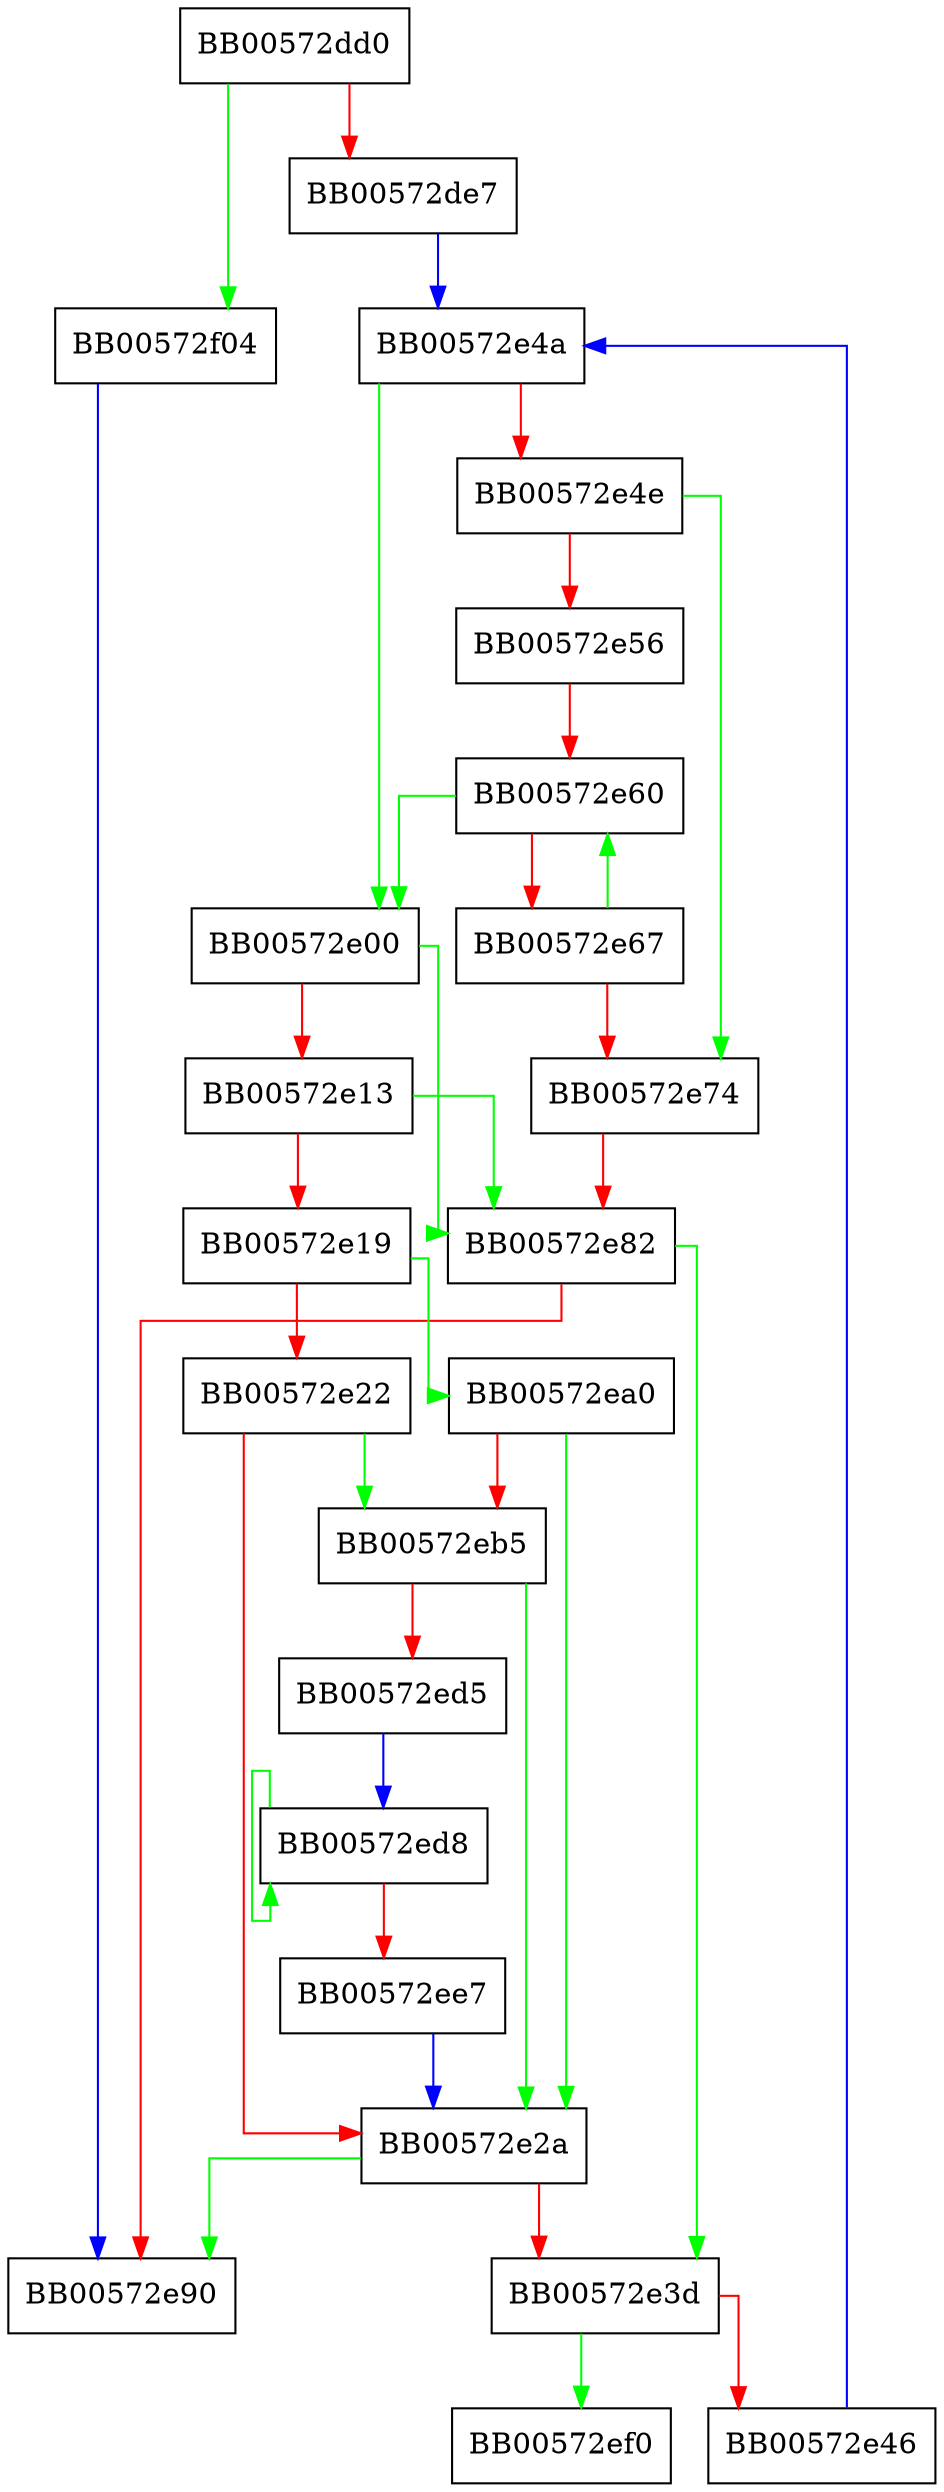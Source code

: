 digraph CONF_parse_list {
  node [shape="box"];
  graph [splines=ortho];
  BB00572dd0 -> BB00572f04 [color="green"];
  BB00572dd0 -> BB00572de7 [color="red"];
  BB00572de7 -> BB00572e4a [color="blue"];
  BB00572e00 -> BB00572e82 [color="green"];
  BB00572e00 -> BB00572e13 [color="red"];
  BB00572e13 -> BB00572e82 [color="green"];
  BB00572e13 -> BB00572e19 [color="red"];
  BB00572e19 -> BB00572ea0 [color="green"];
  BB00572e19 -> BB00572e22 [color="red"];
  BB00572e22 -> BB00572eb5 [color="green"];
  BB00572e22 -> BB00572e2a [color="red"];
  BB00572e2a -> BB00572e90 [color="green"];
  BB00572e2a -> BB00572e3d [color="red"];
  BB00572e3d -> BB00572ef0 [color="green"];
  BB00572e3d -> BB00572e46 [color="red"];
  BB00572e46 -> BB00572e4a [color="blue"];
  BB00572e4a -> BB00572e00 [color="green"];
  BB00572e4a -> BB00572e4e [color="red"];
  BB00572e4e -> BB00572e74 [color="green"];
  BB00572e4e -> BB00572e56 [color="red"];
  BB00572e56 -> BB00572e60 [color="red"];
  BB00572e60 -> BB00572e00 [color="green"];
  BB00572e60 -> BB00572e67 [color="red"];
  BB00572e67 -> BB00572e60 [color="green"];
  BB00572e67 -> BB00572e74 [color="red"];
  BB00572e74 -> BB00572e82 [color="red"];
  BB00572e82 -> BB00572e3d [color="green"];
  BB00572e82 -> BB00572e90 [color="red"];
  BB00572ea0 -> BB00572e2a [color="green"];
  BB00572ea0 -> BB00572eb5 [color="red"];
  BB00572eb5 -> BB00572e2a [color="green"];
  BB00572eb5 -> BB00572ed5 [color="red"];
  BB00572ed5 -> BB00572ed8 [color="blue"];
  BB00572ed8 -> BB00572ed8 [color="green"];
  BB00572ed8 -> BB00572ee7 [color="red"];
  BB00572ee7 -> BB00572e2a [color="blue"];
  BB00572f04 -> BB00572e90 [color="blue"];
}